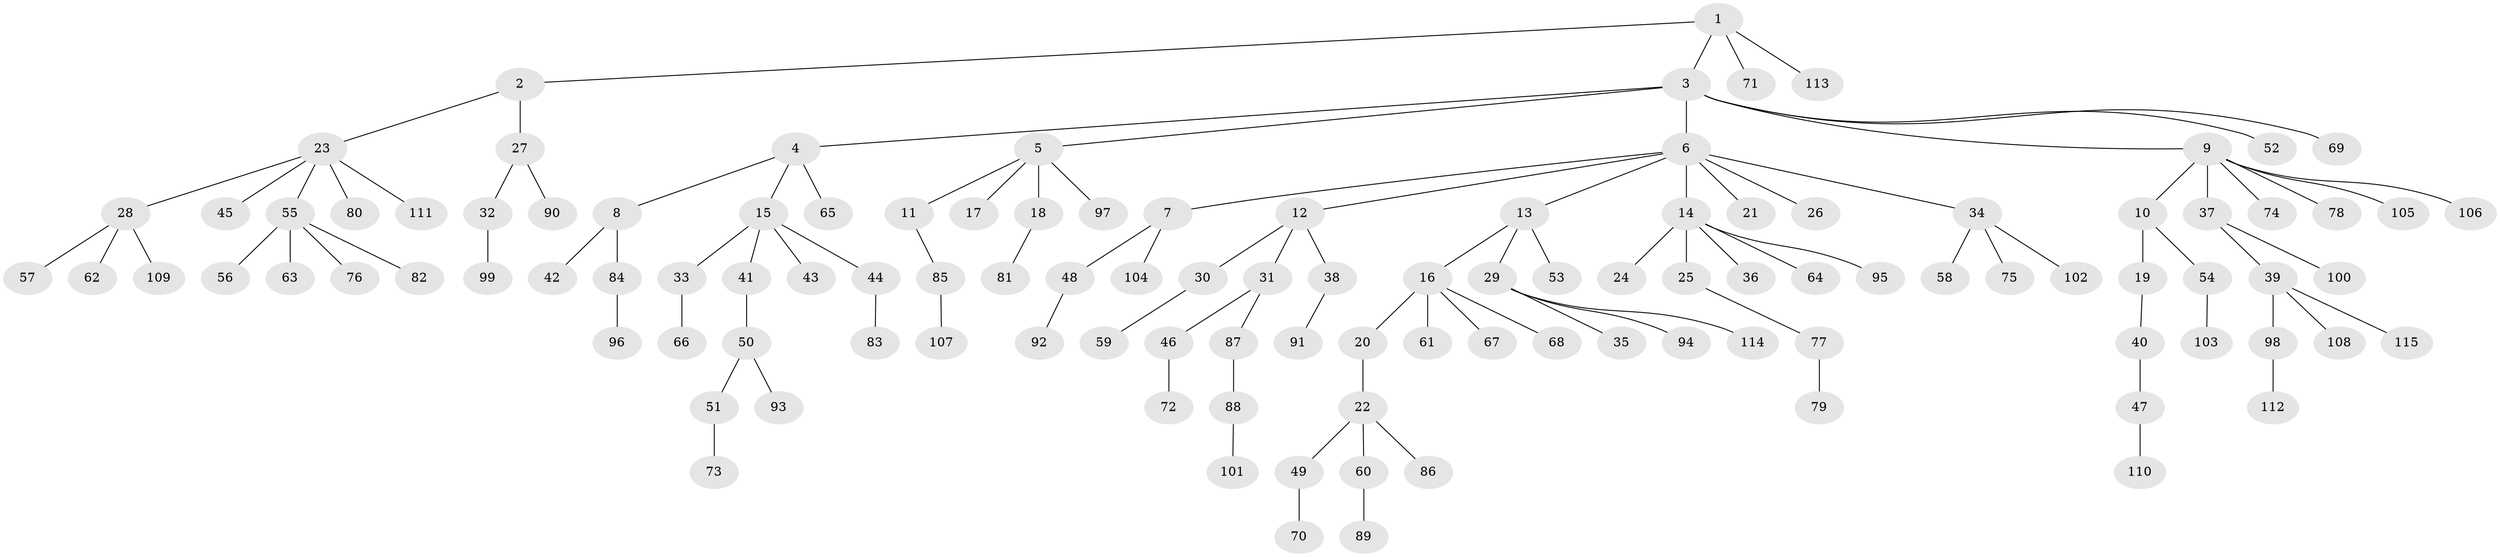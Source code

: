 // Generated by graph-tools (version 1.1) at 2025/50/03/09/25 03:50:19]
// undirected, 115 vertices, 114 edges
graph export_dot {
graph [start="1"]
  node [color=gray90,style=filled];
  1;
  2;
  3;
  4;
  5;
  6;
  7;
  8;
  9;
  10;
  11;
  12;
  13;
  14;
  15;
  16;
  17;
  18;
  19;
  20;
  21;
  22;
  23;
  24;
  25;
  26;
  27;
  28;
  29;
  30;
  31;
  32;
  33;
  34;
  35;
  36;
  37;
  38;
  39;
  40;
  41;
  42;
  43;
  44;
  45;
  46;
  47;
  48;
  49;
  50;
  51;
  52;
  53;
  54;
  55;
  56;
  57;
  58;
  59;
  60;
  61;
  62;
  63;
  64;
  65;
  66;
  67;
  68;
  69;
  70;
  71;
  72;
  73;
  74;
  75;
  76;
  77;
  78;
  79;
  80;
  81;
  82;
  83;
  84;
  85;
  86;
  87;
  88;
  89;
  90;
  91;
  92;
  93;
  94;
  95;
  96;
  97;
  98;
  99;
  100;
  101;
  102;
  103;
  104;
  105;
  106;
  107;
  108;
  109;
  110;
  111;
  112;
  113;
  114;
  115;
  1 -- 2;
  1 -- 3;
  1 -- 71;
  1 -- 113;
  2 -- 23;
  2 -- 27;
  3 -- 4;
  3 -- 5;
  3 -- 6;
  3 -- 9;
  3 -- 52;
  3 -- 69;
  4 -- 8;
  4 -- 15;
  4 -- 65;
  5 -- 11;
  5 -- 17;
  5 -- 18;
  5 -- 97;
  6 -- 7;
  6 -- 12;
  6 -- 13;
  6 -- 14;
  6 -- 21;
  6 -- 26;
  6 -- 34;
  7 -- 48;
  7 -- 104;
  8 -- 42;
  8 -- 84;
  9 -- 10;
  9 -- 37;
  9 -- 74;
  9 -- 78;
  9 -- 105;
  9 -- 106;
  10 -- 19;
  10 -- 54;
  11 -- 85;
  12 -- 30;
  12 -- 31;
  12 -- 38;
  13 -- 16;
  13 -- 29;
  13 -- 53;
  14 -- 24;
  14 -- 25;
  14 -- 36;
  14 -- 64;
  14 -- 95;
  15 -- 33;
  15 -- 41;
  15 -- 43;
  15 -- 44;
  16 -- 20;
  16 -- 61;
  16 -- 67;
  16 -- 68;
  18 -- 81;
  19 -- 40;
  20 -- 22;
  22 -- 49;
  22 -- 60;
  22 -- 86;
  23 -- 28;
  23 -- 45;
  23 -- 55;
  23 -- 80;
  23 -- 111;
  25 -- 77;
  27 -- 32;
  27 -- 90;
  28 -- 57;
  28 -- 62;
  28 -- 109;
  29 -- 35;
  29 -- 94;
  29 -- 114;
  30 -- 59;
  31 -- 46;
  31 -- 87;
  32 -- 99;
  33 -- 66;
  34 -- 58;
  34 -- 75;
  34 -- 102;
  37 -- 39;
  37 -- 100;
  38 -- 91;
  39 -- 98;
  39 -- 108;
  39 -- 115;
  40 -- 47;
  41 -- 50;
  44 -- 83;
  46 -- 72;
  47 -- 110;
  48 -- 92;
  49 -- 70;
  50 -- 51;
  50 -- 93;
  51 -- 73;
  54 -- 103;
  55 -- 56;
  55 -- 63;
  55 -- 76;
  55 -- 82;
  60 -- 89;
  77 -- 79;
  84 -- 96;
  85 -- 107;
  87 -- 88;
  88 -- 101;
  98 -- 112;
}
